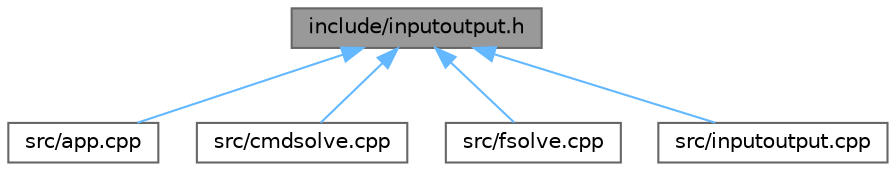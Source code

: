 digraph "include/inputoutput.h"
{
 // LATEX_PDF_SIZE
  bgcolor="transparent";
  edge [fontname=Helvetica,fontsize=10,labelfontname=Helvetica,labelfontsize=10];
  node [fontname=Helvetica,fontsize=10,shape=box,height=0.2,width=0.4];
  Node1 [id="Node000001",label="include/inputoutput.h",height=0.2,width=0.4,color="gray40", fillcolor="grey60", style="filled", fontcolor="black",tooltip="Содержит определения для ввода и вывода"];
  Node1 -> Node2 [id="edge1_Node000001_Node000002",dir="back",color="steelblue1",style="solid",tooltip=" "];
  Node2 [id="Node000002",label="src/app.cpp",height=0.2,width=0.4,color="grey40", fillcolor="white", style="filled",URL="$app_8cpp.html",tooltip=" "];
  Node1 -> Node3 [id="edge2_Node000001_Node000003",dir="back",color="steelblue1",style="solid",tooltip=" "];
  Node3 [id="Node000003",label="src/cmdsolve.cpp",height=0.2,width=0.4,color="grey40", fillcolor="white", style="filled",URL="$cmdsolve_8cpp.html",tooltip=" "];
  Node1 -> Node4 [id="edge3_Node000001_Node000004",dir="back",color="steelblue1",style="solid",tooltip=" "];
  Node4 [id="Node000004",label="src/fsolve.cpp",height=0.2,width=0.4,color="grey40", fillcolor="white", style="filled",URL="$fsolve_8cpp.html",tooltip=" "];
  Node1 -> Node5 [id="edge4_Node000001_Node000005",dir="back",color="steelblue1",style="solid",tooltip=" "];
  Node5 [id="Node000005",label="src/inputoutput.cpp",height=0.2,width=0.4,color="grey40", fillcolor="white", style="filled",URL="$inputoutput_8cpp.html",tooltip=" "];
}
